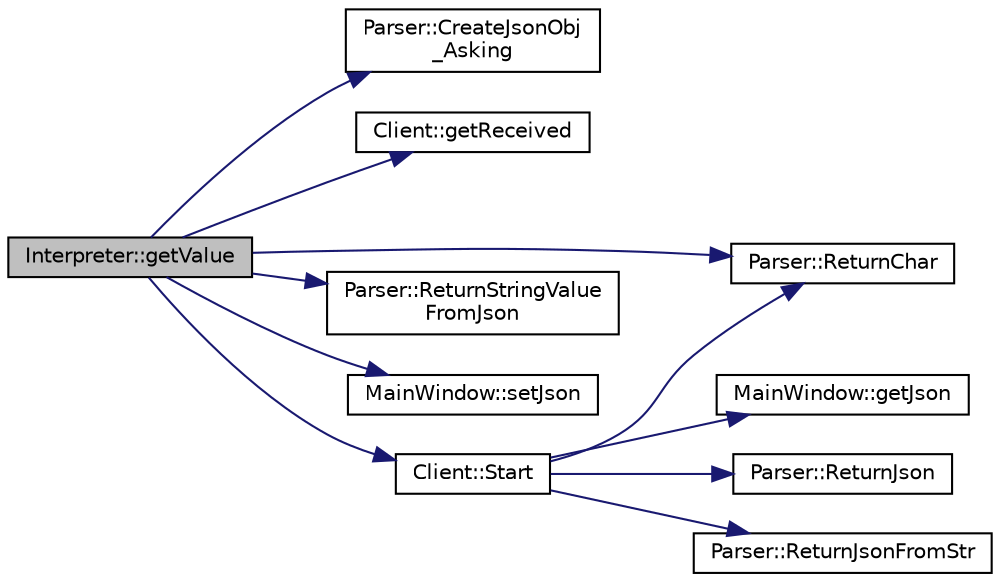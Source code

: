 digraph "Interpreter::getValue"
{
 // LATEX_PDF_SIZE
  edge [fontname="Helvetica",fontsize="10",labelfontname="Helvetica",labelfontsize="10"];
  node [fontname="Helvetica",fontsize="10",shape=record];
  rankdir="LR";
  Node1 [label="Interpreter::getValue",height=0.2,width=0.4,color="black", fillcolor="grey75", style="filled", fontcolor="black",tooltip=" "];
  Node1 -> Node2 [color="midnightblue",fontsize="10",style="solid",fontname="Helvetica"];
  Node2 [label="Parser::CreateJsonObj\l_Asking",height=0.2,width=0.4,color="black", fillcolor="white", style="filled",URL="$classParser.html#a4e937049d783e07daf10526dd3934695",tooltip="Generar QJsonDocument el cual sera utilizado para cuando se solitice lo que contiene una variable."];
  Node1 -> Node3 [color="midnightblue",fontsize="10",style="solid",fontname="Helvetica"];
  Node3 [label="Client::getReceived",height=0.2,width=0.4,color="black", fillcolor="white", style="filled",URL="$classClient.html#aa37fbbbd1a4decdd7b7afaa9c5267adc",tooltip="Getter para la informacion que se obtiene del socket."];
  Node1 -> Node4 [color="midnightblue",fontsize="10",style="solid",fontname="Helvetica"];
  Node4 [label="Parser::ReturnChar",height=0.2,width=0.4,color="black", fillcolor="white", style="filled",URL="$classParser.html#a14c84fbe6631aae8f29fe69e8f1c7706",tooltip="Se encarga de convertir un QJsonDocument a un std::string."];
  Node1 -> Node5 [color="midnightblue",fontsize="10",style="solid",fontname="Helvetica"];
  Node5 [label="Parser::ReturnStringValue\lFromJson",height=0.2,width=0.4,color="black", fillcolor="white", style="filled",URL="$classParser.html#a5cd53f410523f743237e478db376ea33",tooltip="Se encarga de obtener un valor especifico de un QJsonDocument."];
  Node1 -> Node6 [color="midnightblue",fontsize="10",style="solid",fontname="Helvetica"];
  Node6 [label="MainWindow::setJson",height=0.2,width=0.4,color="black", fillcolor="white", style="filled",URL="$classMainWindow.html#acd42450c43dda772aa701522b54b2f26",tooltip="Permite a la ventana principal establecer un Json para enviar al servidor por medio del cliente."];
  Node1 -> Node7 [color="midnightblue",fontsize="10",style="solid",fontname="Helvetica"];
  Node7 [label="Client::Start",height=0.2,width=0.4,color="black", fillcolor="white", style="filled",URL="$classClient.html#a2afb2a726f71d81f8a0d35e84a547132",tooltip="Se encarga de levantar el socket y realizar la recepcion/envio de mensajes."];
  Node7 -> Node8 [color="midnightblue",fontsize="10",style="solid",fontname="Helvetica"];
  Node8 [label="MainWindow::getJson",height=0.2,width=0.4,color="black", fillcolor="white", style="filled",URL="$classMainWindow.html#ac78cc6535181641794b78f09c3d90c55",tooltip="Permite a la ventana principal obtener un Json para enviar al servidor por medio del cliente."];
  Node7 -> Node4 [color="midnightblue",fontsize="10",style="solid",fontname="Helvetica"];
  Node7 -> Node9 [color="midnightblue",fontsize="10",style="solid",fontname="Helvetica"];
  Node9 [label="Parser::ReturnJson",height=0.2,width=0.4,color="black", fillcolor="white", style="filled",URL="$classParser.html#a1998f6e94de23ab34fbe3b2bdf2cded4",tooltip="Se encarga de convertir un conjuto de chars en el QJsonDocumt."];
  Node7 -> Node10 [color="midnightblue",fontsize="10",style="solid",fontname="Helvetica"];
  Node10 [label="Parser::ReturnJsonFromStr",height=0.2,width=0.4,color="black", fillcolor="white", style="filled",URL="$classParser.html#ab6ed3164ec614ad75a7d6fd914b98dae",tooltip="Se encarga de convertir un std::string a un QJsonDocument."];
}
